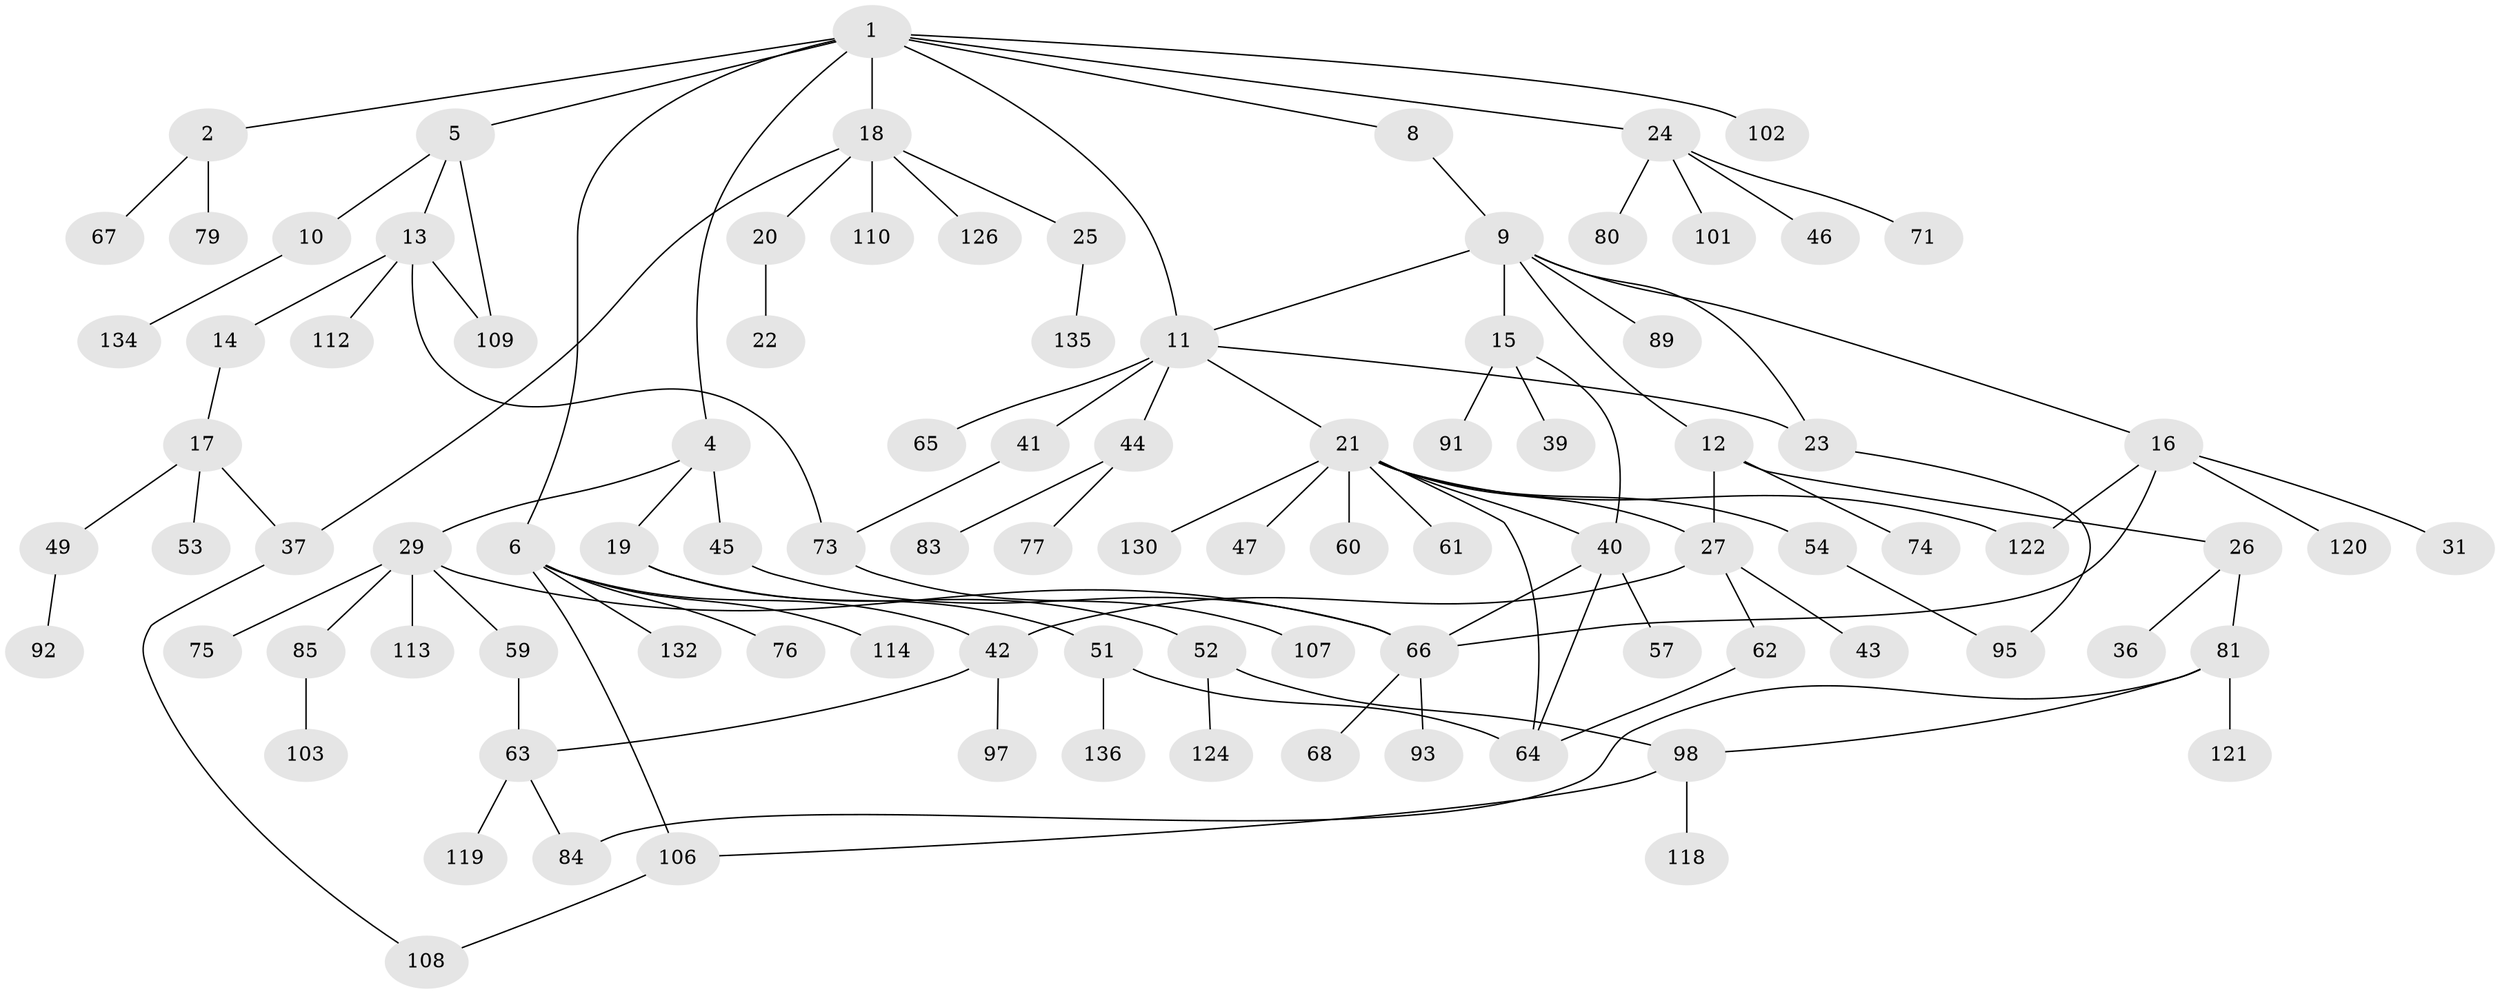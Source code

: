 // original degree distribution, {5: 0.0661764705882353, 3: 0.11764705882352941, 6: 0.022058823529411766, 4: 0.0661764705882353, 2: 0.29411764705882354, 7: 0.022058823529411766, 9: 0.007352941176470588, 1: 0.40441176470588236}
// Generated by graph-tools (version 1.1) at 2025/10/02/27/25 16:10:54]
// undirected, 96 vertices, 116 edges
graph export_dot {
graph [start="1"]
  node [color=gray90,style=filled];
  1 [super="+3"];
  2 [super="+7"];
  4;
  5 [super="+58"];
  6 [super="+32"];
  8;
  9;
  10;
  11 [super="+104"];
  12 [super="+50"];
  13;
  14;
  15 [super="+30"];
  16 [super="+38"];
  17 [super="+70"];
  18 [super="+35"];
  19;
  20;
  21 [super="+34"];
  22;
  23 [super="+33"];
  24 [super="+111"];
  25;
  26 [super="+56"];
  27 [super="+28"];
  29 [super="+131"];
  31;
  36;
  37 [super="+48"];
  39 [super="+55"];
  40 [super="+117"];
  41;
  42 [super="+88"];
  43;
  44;
  45 [super="+86"];
  46;
  47;
  49 [super="+94"];
  51 [super="+69"];
  52 [super="+78"];
  53;
  54;
  57;
  59 [super="+127"];
  60;
  61 [super="+82"];
  62;
  63 [super="+90"];
  64 [super="+72"];
  65;
  66 [super="+87"];
  67 [super="+99"];
  68;
  71;
  73 [super="+100"];
  74 [super="+123"];
  75;
  76;
  77;
  79;
  80;
  81 [super="+115"];
  83;
  84 [super="+128"];
  85;
  89 [super="+96"];
  91;
  92;
  93;
  95 [super="+133"];
  97;
  98 [super="+105"];
  101;
  102 [super="+125"];
  103;
  106 [super="+116"];
  107;
  108 [super="+129"];
  109;
  110;
  112;
  113;
  114;
  118;
  119;
  120;
  121;
  122;
  124;
  126;
  130;
  132;
  134;
  135;
  136;
  1 -- 2;
  1 -- 4;
  1 -- 8;
  1 -- 24;
  1 -- 18;
  1 -- 5;
  1 -- 102;
  1 -- 6;
  1 -- 11;
  2 -- 79;
  2 -- 67;
  4 -- 19;
  4 -- 29;
  4 -- 45;
  5 -- 10;
  5 -- 13;
  5 -- 109;
  6 -- 76;
  6 -- 106;
  6 -- 132;
  6 -- 114;
  6 -- 42;
  8 -- 9;
  9 -- 12;
  9 -- 15;
  9 -- 16;
  9 -- 89;
  9 -- 11;
  9 -- 23;
  10 -- 134;
  11 -- 21;
  11 -- 23;
  11 -- 41;
  11 -- 44;
  11 -- 65;
  12 -- 26;
  12 -- 74;
  12 -- 27;
  13 -- 14;
  13 -- 73;
  13 -- 109;
  13 -- 112;
  14 -- 17;
  15 -- 39;
  15 -- 40;
  15 -- 91;
  16 -- 31;
  16 -- 66;
  16 -- 120;
  16 -- 122;
  17 -- 37;
  17 -- 49;
  17 -- 53;
  18 -- 20;
  18 -- 25;
  18 -- 110;
  18 -- 126;
  18 -- 37;
  19 -- 51;
  19 -- 52;
  20 -- 22;
  21 -- 27;
  21 -- 47;
  21 -- 54;
  21 -- 60;
  21 -- 122;
  21 -- 64;
  21 -- 130;
  21 -- 61;
  21 -- 40;
  23 -- 95;
  24 -- 46;
  24 -- 71;
  24 -- 80;
  24 -- 101;
  25 -- 135;
  26 -- 36;
  26 -- 81;
  27 -- 42;
  27 -- 43;
  27 -- 62;
  29 -- 59;
  29 -- 75;
  29 -- 85;
  29 -- 113;
  29 -- 66;
  37 -- 108;
  40 -- 57;
  40 -- 66;
  40 -- 64;
  41 -- 73;
  42 -- 63;
  42 -- 97;
  44 -- 77;
  44 -- 83;
  45 -- 66;
  49 -- 92;
  51 -- 64;
  51 -- 136;
  52 -- 98;
  52 -- 124;
  54 -- 95;
  59 -- 63;
  62 -- 64;
  63 -- 84;
  63 -- 119;
  66 -- 68;
  66 -- 93;
  73 -- 107;
  81 -- 98;
  81 -- 84;
  81 -- 121;
  85 -- 103;
  98 -- 118;
  98 -- 106;
  106 -- 108;
}
